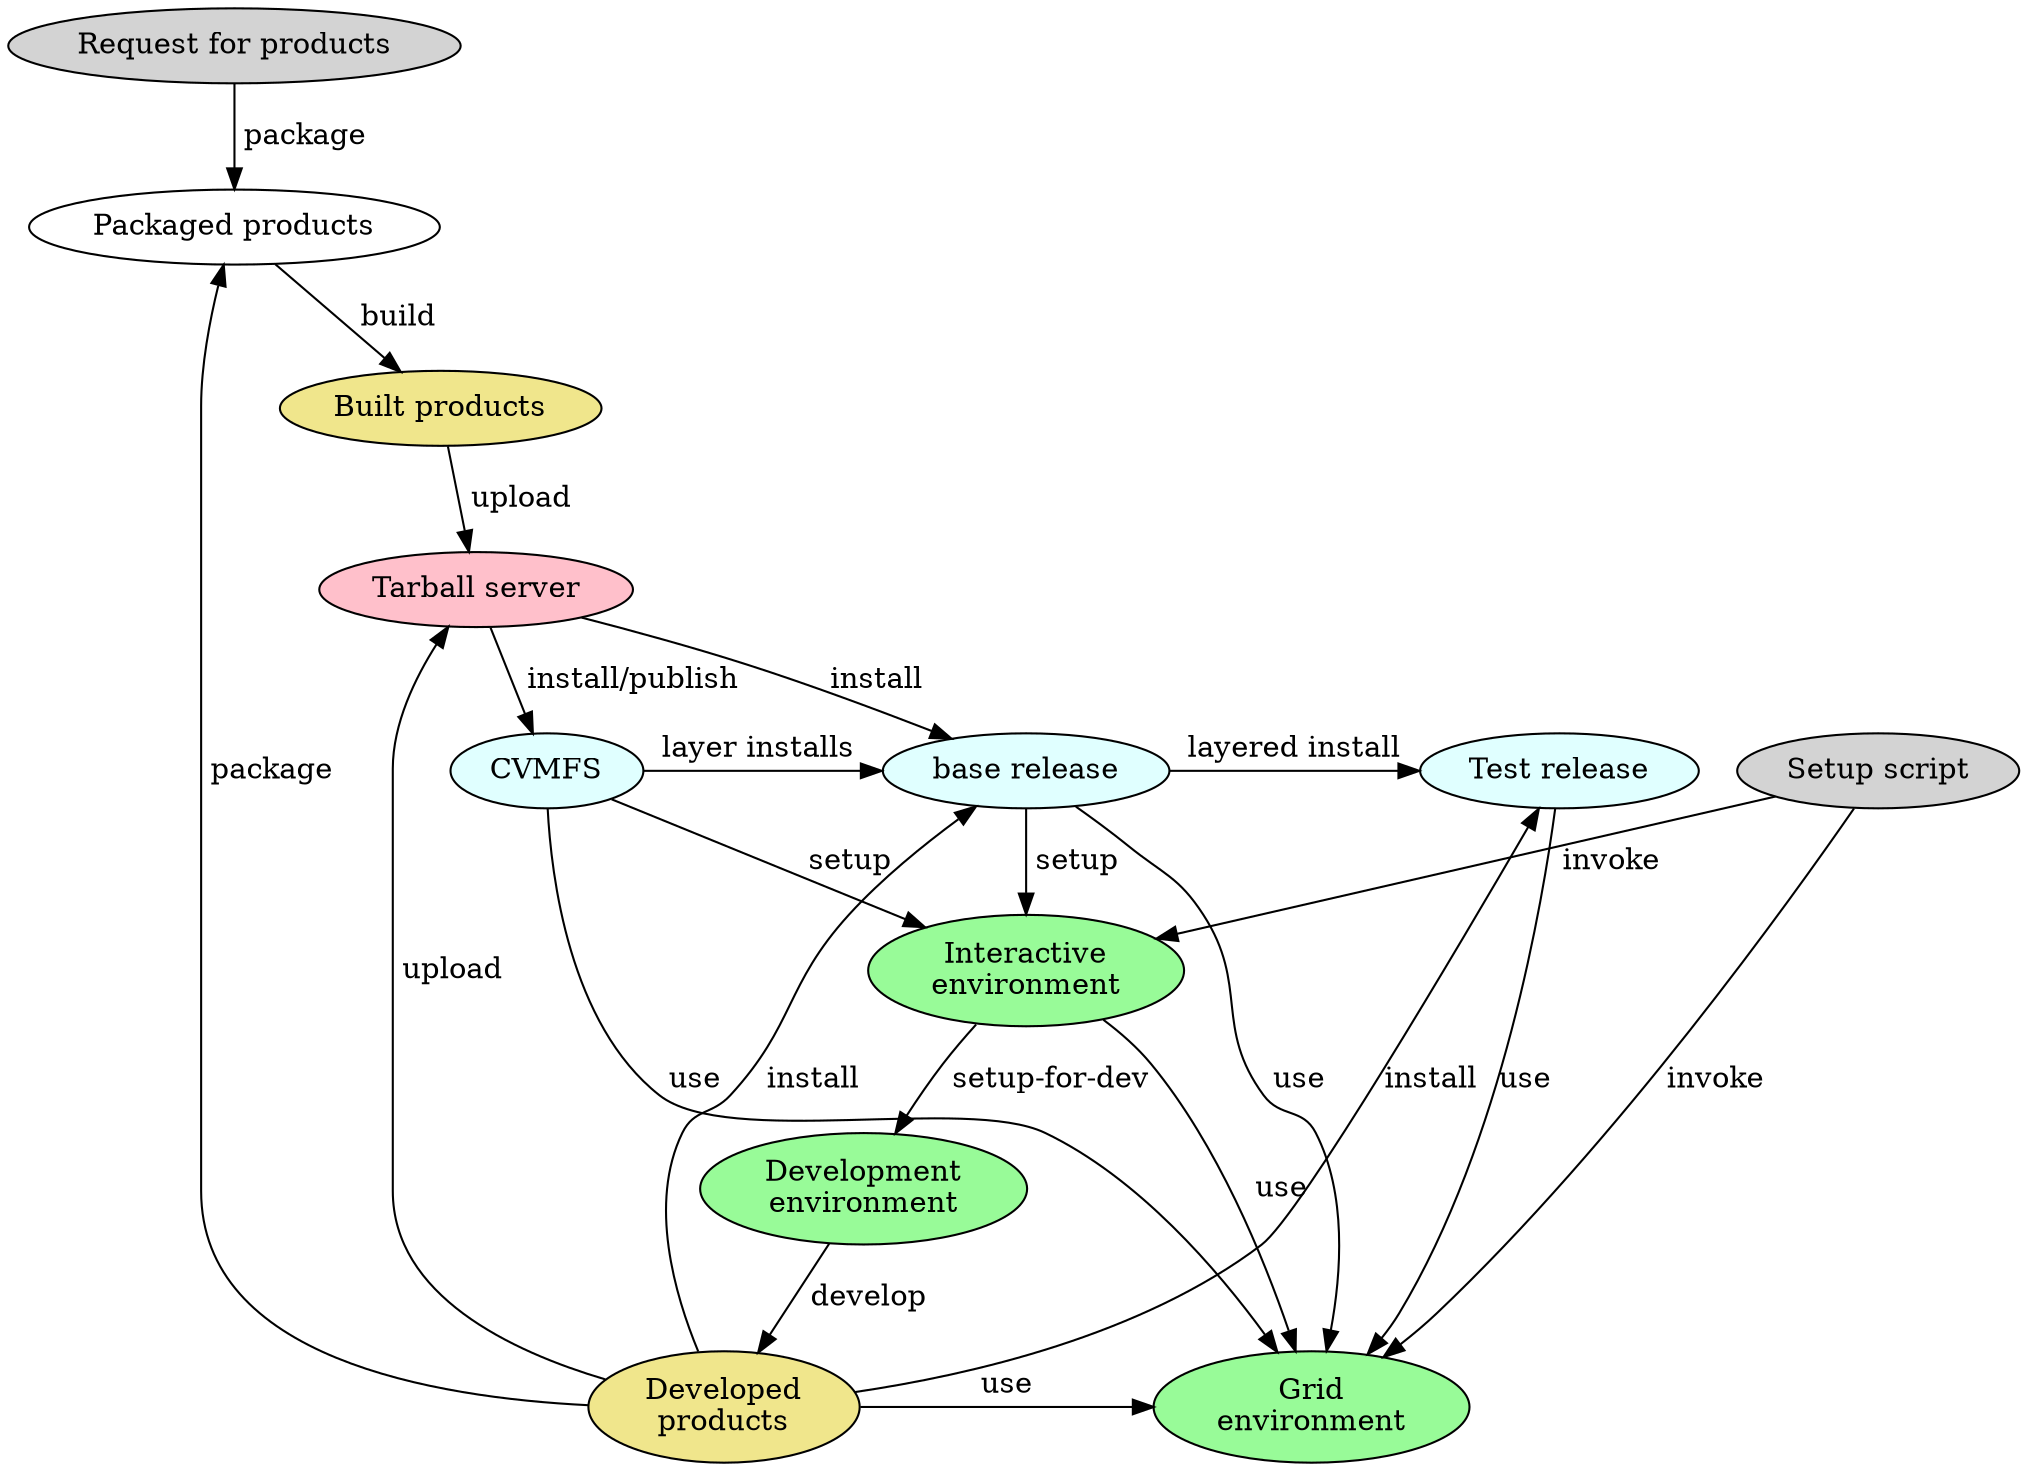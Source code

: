 digraph test {
  
  request [label="Request for products", style=filled, fillcolor=lightgray]
  package [label="Packaged products"]
  scisoft [label="Tarball server", style=filled, fillcolor=pink]
  build [label="Built products", style=filled, fillcolor=khaki]
  developed [label="Developed\nproducts", style=filled, fillcolor=khaki]
  local_install [label="base release", style=filled, fillcolor=lightcyan]
  test_release [label="Test release", style=filled, fillcolor=lightcyan]
  CVMFS [style=filled, fillcolor=lightcyan]
  interactive [label="Interactive\nenvironment", style=filled, fillcolor=palegreen]
  grid [label="Grid\nenvironment", style=filled, fillcolor=palegreen]
  development [label="Development\nenvironment", style=filled, fillcolor=palegreen]
  setup [label="Setup script", style=filled, fillcolor=lightgray]

  { rank = same; developed; grid }
  { rank = same; test_release; local_install; CVMFS }

  request -> package [label=" package"]
  package -> build [label=" build"]
  build -> scisoft [label=" upload"]
  scisoft -> CVMFS [label=" install/publish"]
  scisoft -> local_install [label="install"]
  local_install -> interactive [label=" setup"]
  local_install -> test_release[label="layered install"]
  CVMFS -> interactive [label=" setup"]
  CVMFS -> local_install [label="layer installs "]
  local_install -> grid [label=" use"]
  test_release -> grid [label="use"]
  CVMFS -> grid [label=" use"]
  interactive -> development [label=" setup-for-dev"]
  interactive -> grid [label="use"]
  setup -> interactive [label=" invoke"]
  setup -> grid [label=" invoke"]
  development -> developed [label=" develop"]
  developed -> local_install [label=" install"]
  developed -> grid [label="use"]
  developed -> scisoft [label=" upload"]
  developed -> package [label=" package"]
  developed -> test_release [label="install"]
}
